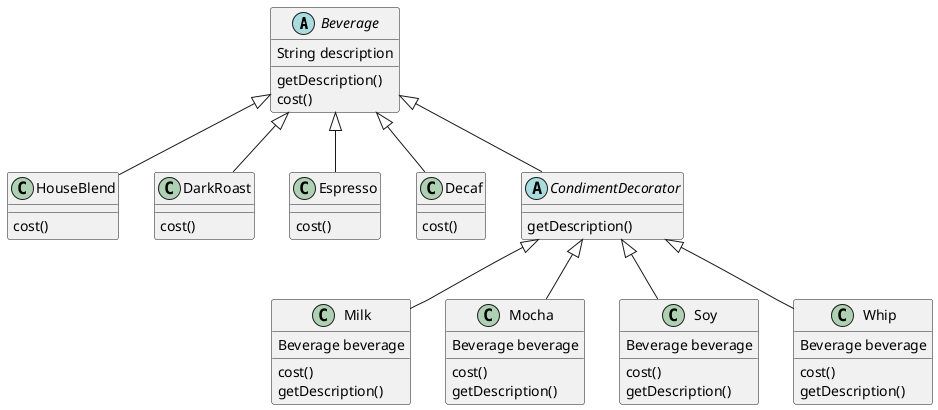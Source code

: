 @startuml
'https://plantuml.com/class-diagram

abstract class Beverage {
    String description

    getDescription()
    cost()
}

class HouseBlend {
    cost()
}

class DarkRoast {
    cost()
}

class Espresso {
    cost()
}

class Decaf {
    cost()
}

abstract class CondimentDecorator {
    getDescription()
}

class Milk {
    Beverage beverage

    cost()
    getDescription()
}

class Mocha {
    Beverage beverage

    cost()
    getDescription()
}

class Soy {
    Beverage beverage

    cost()
    getDescription()
}

class Whip {
    Beverage beverage

    cost()
    getDescription()
}

Beverage <|-- HouseBlend
Beverage <|-- DarkRoast
Beverage <|-- Espresso
Beverage <|-- Decaf

Beverage <|-- CondimentDecorator
CondimentDecorator <|-- Milk
CondimentDecorator <|-- Mocha
CondimentDecorator <|-- Soy
CondimentDecorator <|-- Whip

@enduml